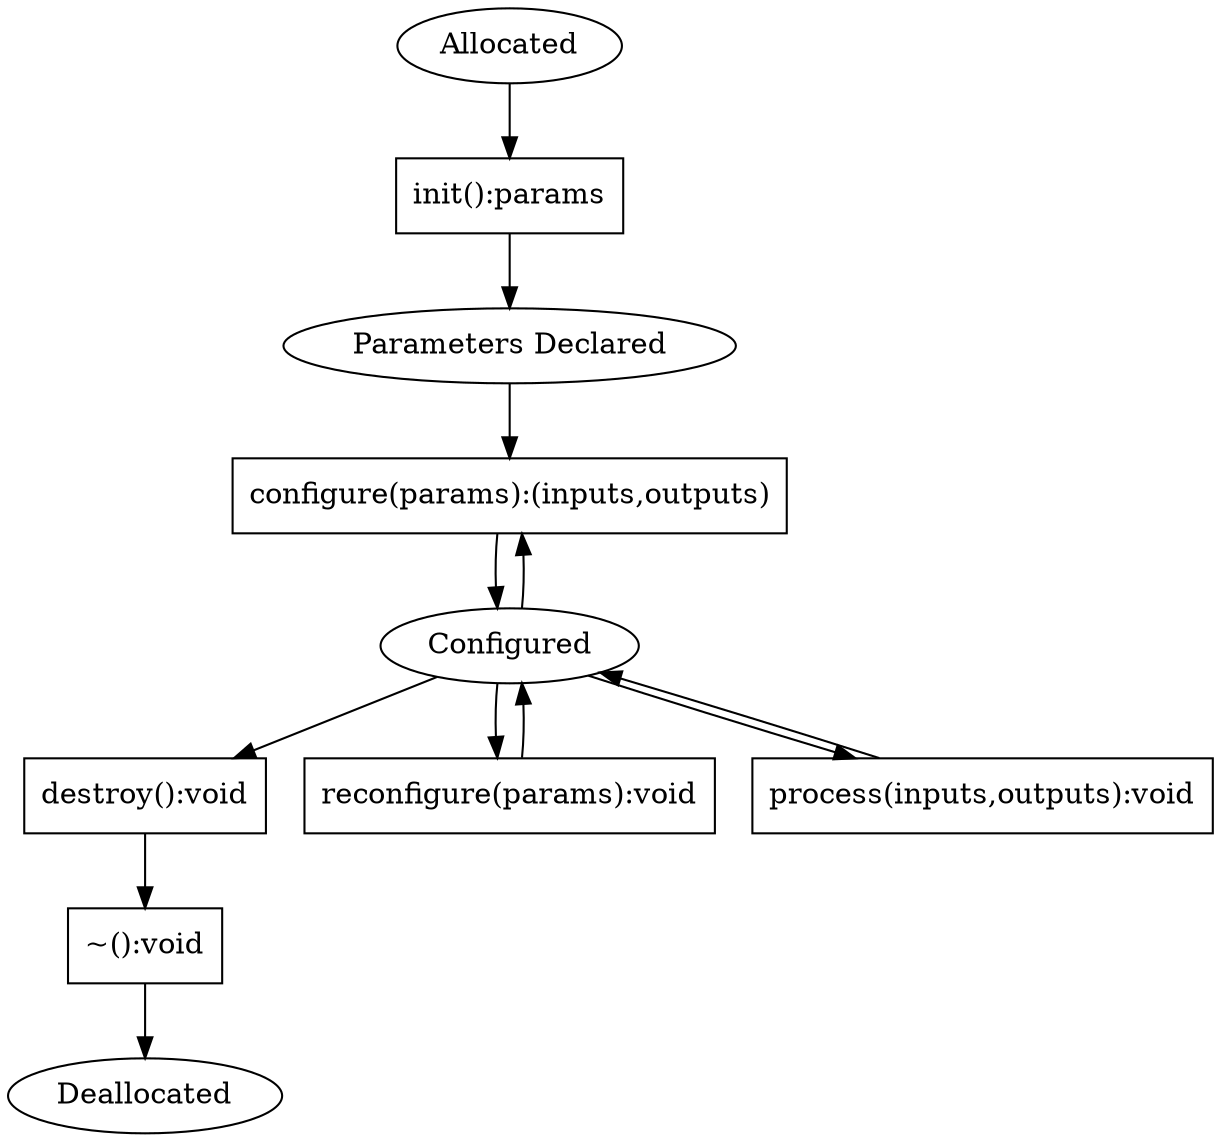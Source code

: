 digraph state_machine {
0[label="Allocated",style="rounded"];
1[label="Parameters Declared",style="rounded"];
3[label="Configured",style="rounded"];
4[label="Deallocated",style="rounded"];
t34[label="destroy():void",shape=rectangle];
destructor[label="~():void",shape=rectangle];
t01[label="init():params",shape=rectangle];
t12[label="configure(params):(inputs,outputs)",shape=rectangle];
t33_0 [label="reconfigure(params):void",shape=rectangle];
t33_1 [label="process(inputs,outputs):void",shape=rectangle];
3->t34->destructor->4;
0->t01->1;
1->t12->3;
3->t33_0->3;
3->t33_1->3;
3->t12;

}

